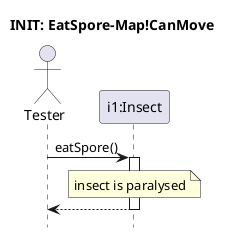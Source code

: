 @startuml Insect-chew-mycelium/!can-move
hide footbox
title INIT: EatSpore-Map!CanMove

actor Tester as S
participant "i1:Insect" as i1

S -> i1 : eatSpore()
activate i1
note over i1 : insect is paralysed
return

@enduml